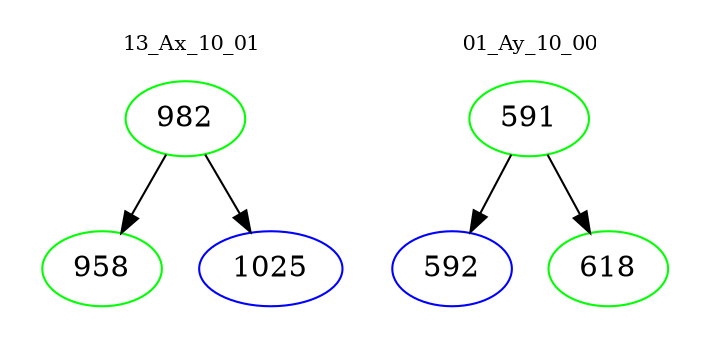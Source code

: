 digraph{
subgraph cluster_0 {
color = white
label = "13_Ax_10_01";
fontsize=10;
T0_982 [label="982", color="green"]
T0_982 -> T0_958 [color="black"]
T0_958 [label="958", color="green"]
T0_982 -> T0_1025 [color="black"]
T0_1025 [label="1025", color="blue"]
}
subgraph cluster_1 {
color = white
label = "01_Ay_10_00";
fontsize=10;
T1_591 [label="591", color="green"]
T1_591 -> T1_592 [color="black"]
T1_592 [label="592", color="blue"]
T1_591 -> T1_618 [color="black"]
T1_618 [label="618", color="green"]
}
}
